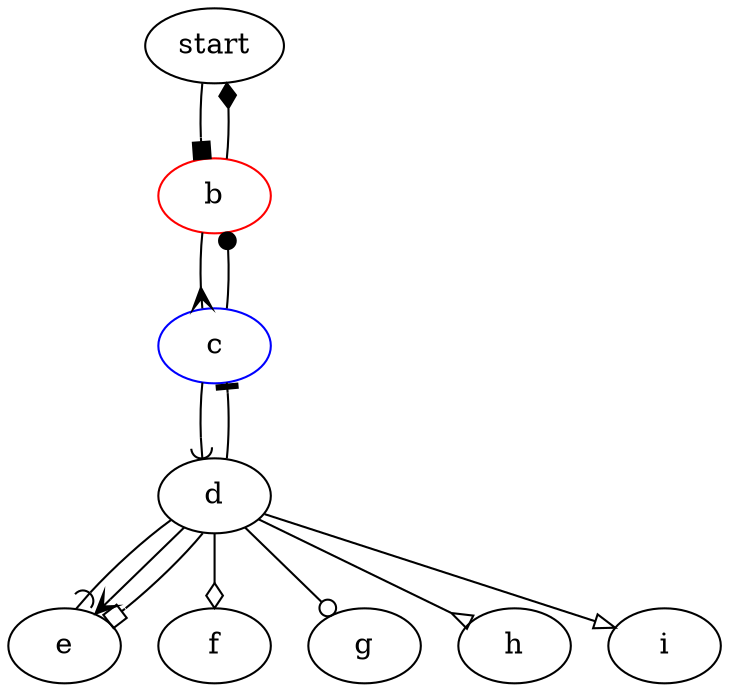 digraph {
    splines="line"

    a[label="start"]
    b[color="red"]
    c[color="blue"]

    a -> b [arrowhead=box];
    b -> c [arrowhead=crow];
    c -> d [arrowhead=curve];
    d -> e [arrowhead=icurve];

    b -> a [arrowhead=diamond];
    c -> b [arrowhead=dot];
    d -> c [arrowhead=tee];
    d -> e [arrowhead=vee];

    d -> e [arrowhead=obox];
    d -> f [arrowhead=odiamond];
    d -> g [arrowhead=odot];
    d -> h [arrowhead=oinv];
    d -> i [arrowhead=onormal];
}
